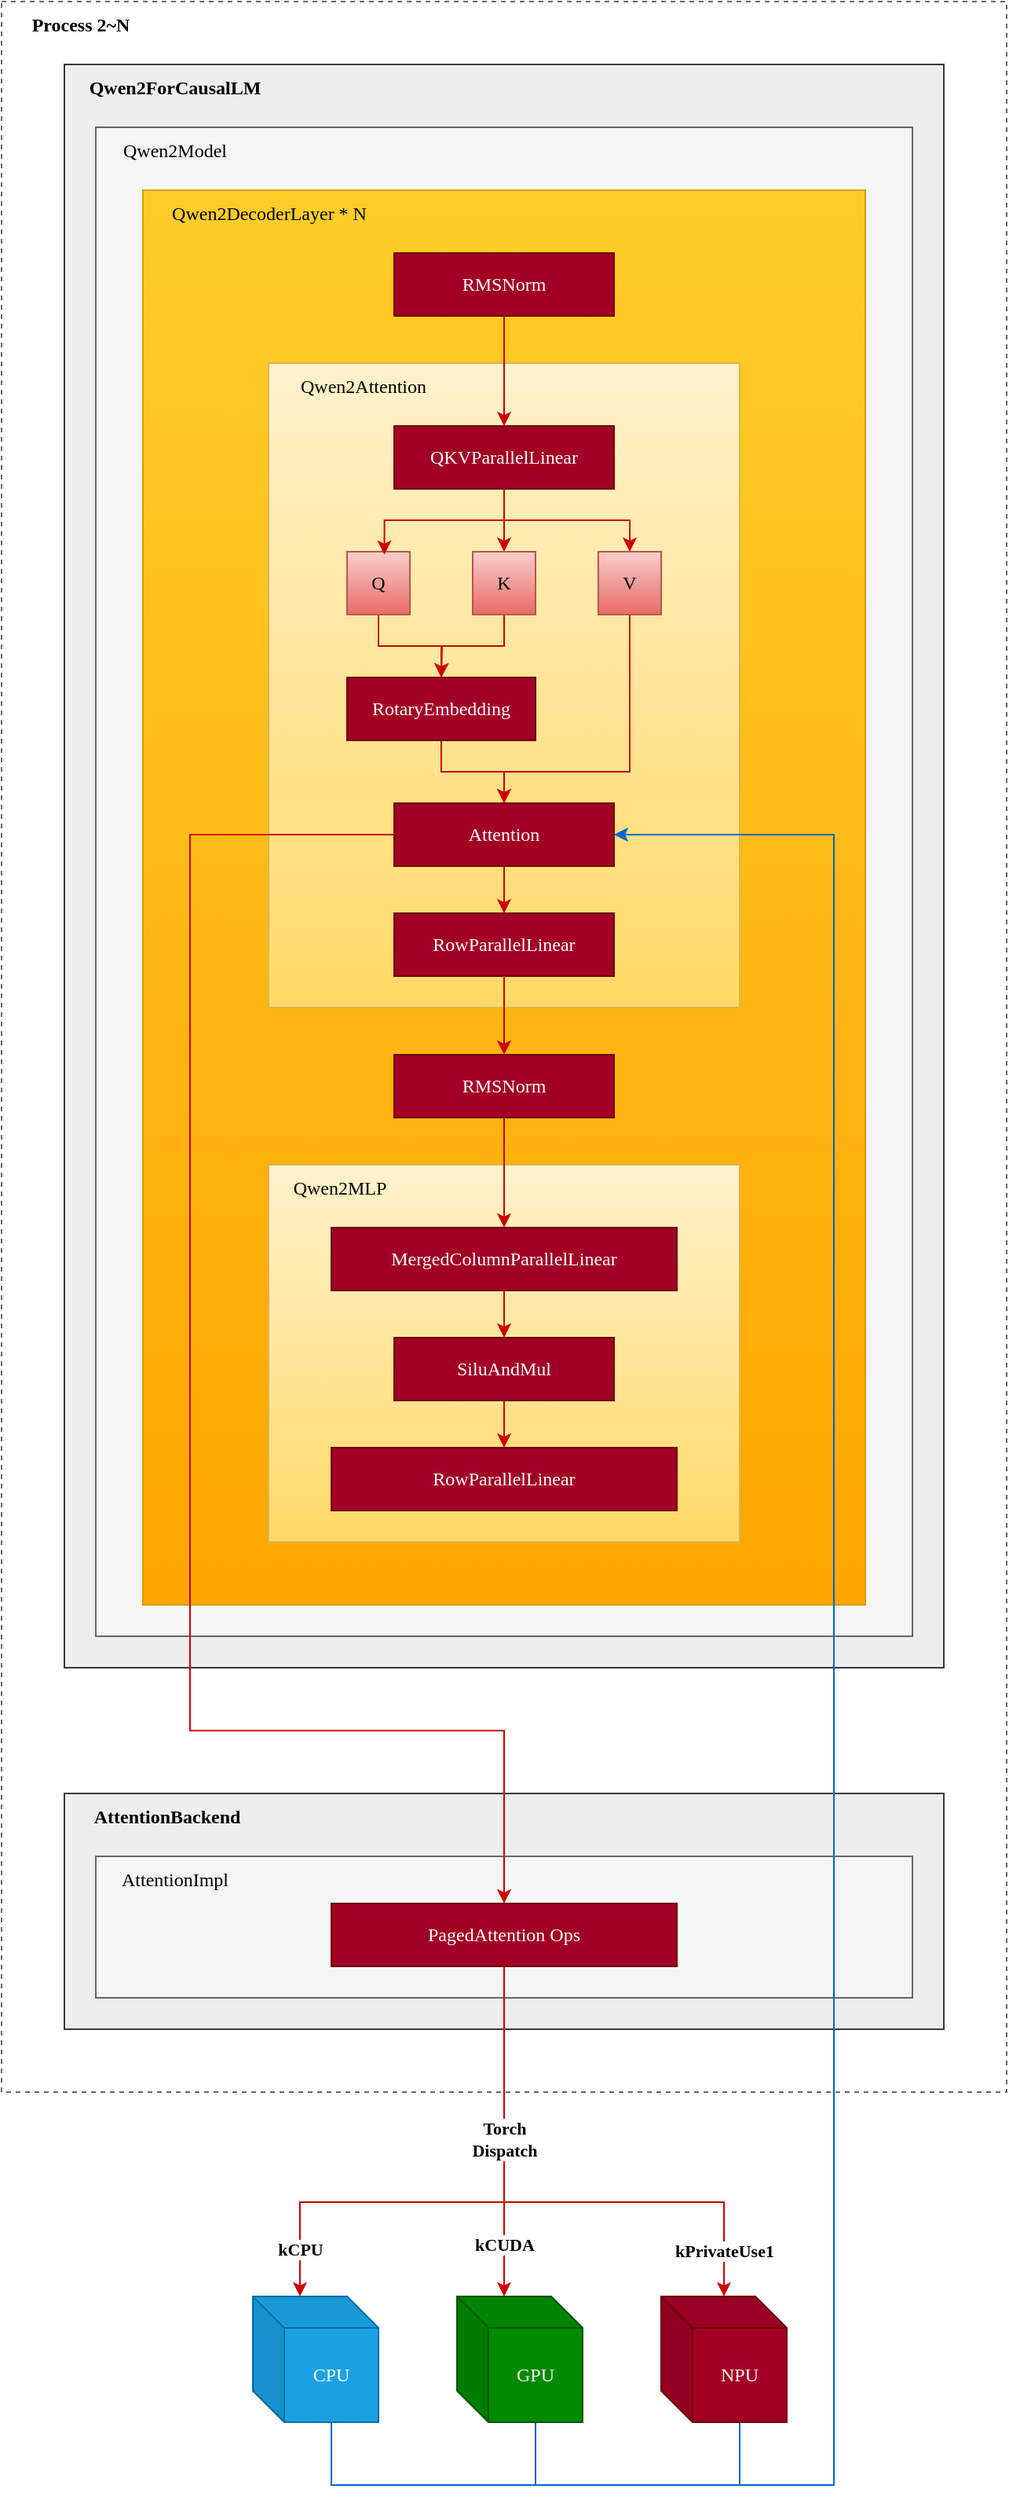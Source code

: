<mxfile version="26.2.2">
  <diagram name="第 1 页" id="3zil4xG0uViYqBmfMzGI">
    <mxGraphModel dx="1556" dy="-2678" grid="0" gridSize="10" guides="1" tooltips="1" connect="1" arrows="1" fold="1" page="0" pageScale="1" pageWidth="827" pageHeight="1169" background="#ffffff" math="0" shadow="0">
      <root>
        <mxCell id="0" />
        <mxCell id="1" parent="0" />
        <mxCell id="LIy3COJy61-hEHOoki2R-125" value="" style="rounded=0;whiteSpace=wrap;html=1;fillColor=none;dashed=1;strokeColor=#666666;" parent="1" vertex="1">
          <mxGeometry x="200" y="3670" width="640" height="1330" as="geometry" />
        </mxCell>
        <mxCell id="LIy3COJy61-hEHOoki2R-128" value="" style="rounded=0;whiteSpace=wrap;html=1;fillColor=#eeeeee;strokeColor=#36393d;" parent="1" vertex="1">
          <mxGeometry x="240" y="3710" width="560" height="1020" as="geometry" />
        </mxCell>
        <mxCell id="LIy3COJy61-hEHOoki2R-129" value="&lt;font face=&quot;Comic Sans MS&quot;&gt;&lt;b&gt;Qwen2ForCausalLM&lt;/b&gt;&lt;/font&gt;" style="text;html=1;align=center;verticalAlign=middle;resizable=0;points=[];autosize=1;strokeColor=none;fillColor=none;" parent="1" vertex="1">
          <mxGeometry x="240" y="3710" width="140" height="30" as="geometry" />
        </mxCell>
        <mxCell id="LIy3COJy61-hEHOoki2R-130" value="" style="rounded=0;whiteSpace=wrap;html=1;fillColor=#f5f5f5;strokeColor=#666666;fontColor=#333333;" parent="1" vertex="1">
          <mxGeometry x="260" y="3750" width="520" height="960" as="geometry" />
        </mxCell>
        <mxCell id="LIy3COJy61-hEHOoki2R-131" value="&lt;font face=&quot;Comic Sans MS&quot;&gt;Qwen2Model&lt;/font&gt;" style="text;html=1;align=center;verticalAlign=middle;resizable=0;points=[];autosize=1;strokeColor=none;fillColor=none;" parent="1" vertex="1">
          <mxGeometry x="260" y="3750" width="100" height="30" as="geometry" />
        </mxCell>
        <mxCell id="LIy3COJy61-hEHOoki2R-132" value="" style="rounded=0;whiteSpace=wrap;html=1;fillColor=#ffcd28;gradientColor=#ffa500;strokeColor=#d79b00;" parent="1" vertex="1">
          <mxGeometry x="290" y="3790" width="460" height="900" as="geometry" />
        </mxCell>
        <mxCell id="LIy3COJy61-hEHOoki2R-133" value="&lt;font face=&quot;Comic Sans MS&quot;&gt;Qwen2DecoderLayer * N&lt;/font&gt;" style="text;html=1;align=center;verticalAlign=middle;resizable=0;points=[];autosize=1;strokeColor=none;fillColor=none;" parent="1" vertex="1">
          <mxGeometry x="290" y="3790" width="160" height="30" as="geometry" />
        </mxCell>
        <mxCell id="LIy3COJy61-hEHOoki2R-134" value="&lt;font face=&quot;Comic Sans MS&quot;&gt;RMSNorm&lt;/font&gt;" style="rounded=0;whiteSpace=wrap;html=1;fillColor=#a20025;fontColor=#ffffff;strokeColor=#6F0000;" parent="1" vertex="1">
          <mxGeometry x="450" y="3830" width="140" height="40" as="geometry" />
        </mxCell>
        <mxCell id="LIy3COJy61-hEHOoki2R-135" value="&lt;font face=&quot;Comic Sans MS&quot;&gt;RMSNorm&lt;/font&gt;" style="rounded=0;whiteSpace=wrap;html=1;fillColor=#a20025;fontColor=#ffffff;strokeColor=#6F0000;" parent="1" vertex="1">
          <mxGeometry x="450" y="4340" width="140" height="40" as="geometry" />
        </mxCell>
        <mxCell id="LIy3COJy61-hEHOoki2R-136" value="" style="rounded=0;whiteSpace=wrap;html=1;fillColor=#fff2cc;gradientColor=#ffd966;strokeColor=#d6b656;" parent="1" vertex="1">
          <mxGeometry x="370" y="3900" width="300" height="410" as="geometry" />
        </mxCell>
        <mxCell id="LIy3COJy61-hEHOoki2R-137" value="" style="rounded=0;whiteSpace=wrap;html=1;fillColor=#fff2cc;gradientColor=#ffd966;strokeColor=#d6b656;" parent="1" vertex="1">
          <mxGeometry x="370" y="4410" width="300" height="240" as="geometry" />
        </mxCell>
        <mxCell id="LIy3COJy61-hEHOoki2R-144" value="&lt;span style=&quot;font-family: &amp;quot;Comic Sans MS&amp;quot;; text-wrap-mode: wrap;&quot;&gt;Qwen2Attention&lt;/span&gt;" style="text;html=1;align=center;verticalAlign=middle;resizable=0;points=[];autosize=1;strokeColor=none;fillColor=none;" parent="1" vertex="1">
          <mxGeometry x="370" y="3900" width="120" height="30" as="geometry" />
        </mxCell>
        <mxCell id="LIy3COJy61-hEHOoki2R-151" style="edgeStyle=orthogonalEdgeStyle;rounded=0;orthogonalLoop=1;jettySize=auto;html=1;exitX=0.5;exitY=1;exitDx=0;exitDy=0;entryX=0.5;entryY=0;entryDx=0;entryDy=0;strokeColor=#CC0000;" parent="1" source="LIy3COJy61-hEHOoki2R-145" target="LIy3COJy61-hEHOoki2R-148" edge="1">
          <mxGeometry relative="1" as="geometry" />
        </mxCell>
        <mxCell id="LIy3COJy61-hEHOoki2R-152" style="edgeStyle=orthogonalEdgeStyle;rounded=0;orthogonalLoop=1;jettySize=auto;html=1;exitX=0.5;exitY=1;exitDx=0;exitDy=0;entryX=0.5;entryY=0;entryDx=0;entryDy=0;strokeColor=#CC0000;" parent="1" source="LIy3COJy61-hEHOoki2R-145" target="LIy3COJy61-hEHOoki2R-149" edge="1">
          <mxGeometry relative="1" as="geometry" />
        </mxCell>
        <mxCell id="LIy3COJy61-hEHOoki2R-145" value="&lt;font face=&quot;Comic Sans MS&quot;&gt;QKVParallelLinear&lt;/font&gt;" style="rounded=0;whiteSpace=wrap;html=1;fillColor=#a20025;fontColor=#ffffff;strokeColor=#6F0000;" parent="1" vertex="1">
          <mxGeometry x="450" y="3940" width="140" height="40" as="geometry" />
        </mxCell>
        <mxCell id="LIy3COJy61-hEHOoki2R-140" style="edgeStyle=orthogonalEdgeStyle;rounded=0;orthogonalLoop=1;jettySize=auto;html=1;exitX=0.5;exitY=1;exitDx=0;exitDy=0;entryX=0.5;entryY=0;entryDx=0;entryDy=0;strokeColor=#CC0000;" parent="1" source="LIy3COJy61-hEHOoki2R-134" target="LIy3COJy61-hEHOoki2R-145" edge="1">
          <mxGeometry relative="1" as="geometry" />
        </mxCell>
        <mxCell id="LIy3COJy61-hEHOoki2R-154" style="edgeStyle=orthogonalEdgeStyle;rounded=0;orthogonalLoop=1;jettySize=auto;html=1;exitX=0.5;exitY=1;exitDx=0;exitDy=0;entryX=0.5;entryY=0;entryDx=0;entryDy=0;strokeColor=#CC0000;" parent="1" source="LIy3COJy61-hEHOoki2R-147" target="LIy3COJy61-hEHOoki2R-153" edge="1">
          <mxGeometry relative="1" as="geometry" />
        </mxCell>
        <mxCell id="LIy3COJy61-hEHOoki2R-147" value="&lt;font face=&quot;Comic Sans MS&quot;&gt;Q&lt;/font&gt;" style="rounded=0;whiteSpace=wrap;html=1;fillColor=#f8cecc;gradientColor=#ea6b66;strokeColor=#b85450;" parent="1" vertex="1">
          <mxGeometry x="420" y="4020" width="40" height="40" as="geometry" />
        </mxCell>
        <mxCell id="LIy3COJy61-hEHOoki2R-155" style="edgeStyle=orthogonalEdgeStyle;rounded=0;orthogonalLoop=1;jettySize=auto;html=1;exitX=0.5;exitY=1;exitDx=0;exitDy=0;strokeColor=#CC0000;" parent="1" source="LIy3COJy61-hEHOoki2R-148" edge="1">
          <mxGeometry relative="1" as="geometry">
            <mxPoint x="480" y="4100" as="targetPoint" />
          </mxGeometry>
        </mxCell>
        <mxCell id="LIy3COJy61-hEHOoki2R-148" value="&lt;font face=&quot;Comic Sans MS&quot;&gt;K&lt;/font&gt;" style="rounded=0;whiteSpace=wrap;html=1;fillColor=#f8cecc;gradientColor=#ea6b66;strokeColor=#b85450;" parent="1" vertex="1">
          <mxGeometry x="500" y="4020" width="40" height="40" as="geometry" />
        </mxCell>
        <mxCell id="LIy3COJy61-hEHOoki2R-159" style="edgeStyle=orthogonalEdgeStyle;rounded=0;orthogonalLoop=1;jettySize=auto;html=1;exitX=0.5;exitY=1;exitDx=0;exitDy=0;strokeColor=#CC0000;" parent="1" source="LIy3COJy61-hEHOoki2R-149" edge="1">
          <mxGeometry relative="1" as="geometry">
            <mxPoint x="520" y="4180" as="targetPoint" />
            <Array as="points">
              <mxPoint x="600" y="4160" />
              <mxPoint x="520" y="4160" />
            </Array>
          </mxGeometry>
        </mxCell>
        <mxCell id="LIy3COJy61-hEHOoki2R-149" value="&lt;font face=&quot;Comic Sans MS&quot;&gt;V&lt;/font&gt;" style="rounded=0;whiteSpace=wrap;html=1;fillColor=#f8cecc;gradientColor=#ea6b66;strokeColor=#b85450;" parent="1" vertex="1">
          <mxGeometry x="580" y="4020" width="40" height="40" as="geometry" />
        </mxCell>
        <mxCell id="LIy3COJy61-hEHOoki2R-150" style="edgeStyle=orthogonalEdgeStyle;rounded=0;orthogonalLoop=1;jettySize=auto;html=1;exitX=0.5;exitY=1;exitDx=0;exitDy=0;entryX=0.594;entryY=0.047;entryDx=0;entryDy=0;entryPerimeter=0;strokeColor=#CC0000;" parent="1" source="LIy3COJy61-hEHOoki2R-145" target="LIy3COJy61-hEHOoki2R-147" edge="1">
          <mxGeometry relative="1" as="geometry">
            <Array as="points">
              <mxPoint x="520" y="4000" />
              <mxPoint x="444" y="4000" />
            </Array>
          </mxGeometry>
        </mxCell>
        <mxCell id="LIy3COJy61-hEHOoki2R-158" style="edgeStyle=orthogonalEdgeStyle;rounded=0;orthogonalLoop=1;jettySize=auto;html=1;exitX=0.5;exitY=1;exitDx=0;exitDy=0;strokeColor=#CC0000;" parent="1" source="LIy3COJy61-hEHOoki2R-153" target="LIy3COJy61-hEHOoki2R-156" edge="1">
          <mxGeometry relative="1" as="geometry" />
        </mxCell>
        <mxCell id="LIy3COJy61-hEHOoki2R-153" value="&lt;font face=&quot;Comic Sans MS&quot;&gt;RotaryEmbedding&lt;/font&gt;" style="rounded=0;whiteSpace=wrap;html=1;fillColor=#a20025;fontColor=#ffffff;strokeColor=#6F0000;" parent="1" vertex="1">
          <mxGeometry x="420" y="4100" width="120" height="40" as="geometry" />
        </mxCell>
        <mxCell id="LIy3COJy61-hEHOoki2R-161" style="edgeStyle=orthogonalEdgeStyle;rounded=0;orthogonalLoop=1;jettySize=auto;html=1;exitX=0.5;exitY=1;exitDx=0;exitDy=0;entryX=0.5;entryY=0;entryDx=0;entryDy=0;strokeColor=#CC0000;" parent="1" source="LIy3COJy61-hEHOoki2R-156" target="LIy3COJy61-hEHOoki2R-157" edge="1">
          <mxGeometry relative="1" as="geometry" />
        </mxCell>
        <mxCell id="LIy3COJy61-hEHOoki2R-156" value="&lt;font face=&quot;Comic Sans MS&quot;&gt;Attention&lt;/font&gt;" style="rounded=0;whiteSpace=wrap;html=1;fillColor=#a20025;fontColor=#ffffff;strokeColor=#6F0000;" parent="1" vertex="1">
          <mxGeometry x="450" y="4180" width="140" height="40" as="geometry" />
        </mxCell>
        <mxCell id="LIy3COJy61-hEHOoki2R-157" value="&lt;font face=&quot;Comic Sans MS&quot;&gt;RowParallelLinear&lt;/font&gt;" style="rounded=0;whiteSpace=wrap;html=1;fillColor=#a20025;fontColor=#ffffff;strokeColor=#6F0000;" parent="1" vertex="1">
          <mxGeometry x="450" y="4250" width="140" height="40" as="geometry" />
        </mxCell>
        <mxCell id="LIy3COJy61-hEHOoki2R-141" style="edgeStyle=orthogonalEdgeStyle;rounded=0;orthogonalLoop=1;jettySize=auto;html=1;exitX=0.5;exitY=1;exitDx=0;exitDy=0;entryX=0.5;entryY=0;entryDx=0;entryDy=0;strokeColor=#CC0000;" parent="1" source="LIy3COJy61-hEHOoki2R-157" target="LIy3COJy61-hEHOoki2R-135" edge="1">
          <mxGeometry relative="1" as="geometry">
            <mxPoint x="520" y="4310" as="sourcePoint" />
          </mxGeometry>
        </mxCell>
        <mxCell id="LIy3COJy61-hEHOoki2R-162" value="&lt;span style=&quot;font-family: &amp;quot;Comic Sans MS&amp;quot;; text-wrap-mode: wrap;&quot;&gt;Qwen2MLP&lt;/span&gt;" style="text;html=1;align=center;verticalAlign=middle;resizable=0;points=[];autosize=1;strokeColor=none;fillColor=none;" parent="1" vertex="1">
          <mxGeometry x="370" y="4410" width="90" height="30" as="geometry" />
        </mxCell>
        <mxCell id="LIy3COJy61-hEHOoki2R-166" style="edgeStyle=orthogonalEdgeStyle;rounded=0;orthogonalLoop=1;jettySize=auto;html=1;exitX=0.5;exitY=1;exitDx=0;exitDy=0;entryX=0.5;entryY=0;entryDx=0;entryDy=0;strokeColor=#CC0000;" parent="1" source="LIy3COJy61-hEHOoki2R-163" target="LIy3COJy61-hEHOoki2R-164" edge="1">
          <mxGeometry relative="1" as="geometry" />
        </mxCell>
        <mxCell id="LIy3COJy61-hEHOoki2R-163" value="&lt;font face=&quot;Comic Sans MS&quot;&gt;MergedColumnParallelLinear&lt;/font&gt;" style="rounded=0;whiteSpace=wrap;html=1;fillColor=#a20025;fontColor=#ffffff;strokeColor=#6F0000;" parent="1" vertex="1">
          <mxGeometry x="410" y="4450" width="220" height="40" as="geometry" />
        </mxCell>
        <mxCell id="LIy3COJy61-hEHOoki2R-168" style="edgeStyle=orthogonalEdgeStyle;rounded=0;orthogonalLoop=1;jettySize=auto;html=1;exitX=0.5;exitY=1;exitDx=0;exitDy=0;entryX=0.5;entryY=0;entryDx=0;entryDy=0;strokeColor=#CC0000;" parent="1" source="LIy3COJy61-hEHOoki2R-164" target="LIy3COJy61-hEHOoki2R-167" edge="1">
          <mxGeometry relative="1" as="geometry" />
        </mxCell>
        <mxCell id="LIy3COJy61-hEHOoki2R-164" value="&lt;font face=&quot;Comic Sans MS&quot;&gt;SiluAndMul&lt;/font&gt;" style="rounded=0;whiteSpace=wrap;html=1;fillColor=#a20025;fontColor=#ffffff;strokeColor=#6F0000;" parent="1" vertex="1">
          <mxGeometry x="450" y="4520" width="140" height="40" as="geometry" />
        </mxCell>
        <mxCell id="LIy3COJy61-hEHOoki2R-142" style="edgeStyle=orthogonalEdgeStyle;rounded=0;orthogonalLoop=1;jettySize=auto;html=1;exitX=0.5;exitY=1;exitDx=0;exitDy=0;strokeColor=#CC0000;" parent="1" source="LIy3COJy61-hEHOoki2R-135" target="LIy3COJy61-hEHOoki2R-163" edge="1">
          <mxGeometry relative="1" as="geometry">
            <Array as="points">
              <mxPoint x="520" y="4390" />
              <mxPoint x="520" y="4390" />
            </Array>
          </mxGeometry>
        </mxCell>
        <mxCell id="LIy3COJy61-hEHOoki2R-167" value="&lt;font face=&quot;Comic Sans MS&quot;&gt;RowParallelLinear&lt;/font&gt;" style="rounded=0;whiteSpace=wrap;html=1;fillColor=#a20025;fontColor=#ffffff;strokeColor=#6F0000;" parent="1" vertex="1">
          <mxGeometry x="410" y="4590" width="220" height="40" as="geometry" />
        </mxCell>
        <mxCell id="LIy3COJy61-hEHOoki2R-169" value="" style="rounded=0;whiteSpace=wrap;html=1;fillColor=#eeeeee;strokeColor=#36393d;" parent="1" vertex="1">
          <mxGeometry x="240" y="4810" width="560" height="150" as="geometry" />
        </mxCell>
        <mxCell id="LIy3COJy61-hEHOoki2R-170" value="&lt;font face=&quot;Comic Sans MS&quot;&gt;&lt;b&gt;AttentionBackend&lt;/b&gt;&lt;/font&gt;" style="text;html=1;align=center;verticalAlign=middle;resizable=0;points=[];autosize=1;strokeColor=none;fillColor=none;" parent="1" vertex="1">
          <mxGeometry x="240" y="4810" width="130" height="30" as="geometry" />
        </mxCell>
        <mxCell id="LIy3COJy61-hEHOoki2R-171" value="" style="rounded=0;whiteSpace=wrap;html=1;fillColor=#f5f5f5;strokeColor=#666666;fontColor=#333333;" parent="1" vertex="1">
          <mxGeometry x="260" y="4850" width="520" height="90" as="geometry" />
        </mxCell>
        <mxCell id="LIy3COJy61-hEHOoki2R-172" value="&lt;font face=&quot;Comic Sans MS&quot;&gt;AttentionImpl&lt;/font&gt;" style="text;html=1;align=center;verticalAlign=middle;resizable=0;points=[];autosize=1;strokeColor=none;fillColor=none;" parent="1" vertex="1">
          <mxGeometry x="260" y="4850" width="100" height="30" as="geometry" />
        </mxCell>
        <mxCell id="LIy3COJy61-hEHOoki2R-177" style="edgeStyle=orthogonalEdgeStyle;rounded=0;orthogonalLoop=1;jettySize=auto;html=1;entryX=1;entryY=0.5;entryDx=0;entryDy=0;exitX=0;exitY=0;exitDx=50;exitDy=80;exitPerimeter=0;strokeColor=#0066CC;" parent="1" source="LIy3COJy61-hEHOoki2R-178" target="LIy3COJy61-hEHOoki2R-156" edge="1">
          <mxGeometry relative="1" as="geometry">
            <mxPoint x="540" y="5210" as="sourcePoint" />
            <Array as="points">
              <mxPoint x="540" y="5250" />
              <mxPoint x="730" y="5250" />
              <mxPoint x="730" y="4200" />
            </Array>
          </mxGeometry>
        </mxCell>
        <mxCell id="LIy3COJy61-hEHOoki2R-186" style="edgeStyle=orthogonalEdgeStyle;rounded=0;orthogonalLoop=1;jettySize=auto;html=1;exitX=0.5;exitY=1;exitDx=0;exitDy=0;strokeColor=#CC0000;" parent="1" source="LIy3COJy61-hEHOoki2R-174" target="LIy3COJy61-hEHOoki2R-180" edge="1">
          <mxGeometry relative="1" as="geometry">
            <Array as="points">
              <mxPoint x="520" y="5070" />
              <mxPoint x="660" y="5070" />
            </Array>
          </mxGeometry>
        </mxCell>
        <mxCell id="LIy3COJy61-hEHOoki2R-190" value="&lt;font face=&quot;Comic Sans MS&quot;&gt;&lt;b&gt;kPrivateUse1&lt;/b&gt;&lt;/font&gt;" style="edgeLabel;html=1;align=center;verticalAlign=middle;resizable=0;points=[];" parent="LIy3COJy61-hEHOoki2R-186" vertex="1" connectable="0">
          <mxGeometry x="0.835" y="1" relative="1" as="geometry">
            <mxPoint x="-1" as="offset" />
          </mxGeometry>
        </mxCell>
        <mxCell id="LIy3COJy61-hEHOoki2R-174" value="&lt;font face=&quot;Comic Sans MS&quot;&gt;PagedAttention Ops&lt;/font&gt;" style="rounded=0;whiteSpace=wrap;html=1;fillColor=#a20025;strokeColor=#6F0000;fontColor=#ffffff;" parent="1" vertex="1">
          <mxGeometry x="410" y="4880" width="220" height="40" as="geometry" />
        </mxCell>
        <mxCell id="LIy3COJy61-hEHOoki2R-176" style="edgeStyle=orthogonalEdgeStyle;rounded=0;orthogonalLoop=1;jettySize=auto;html=1;exitX=0;exitY=0.5;exitDx=0;exitDy=0;entryX=0.5;entryY=0;entryDx=0;entryDy=0;strokeColor=#CC0000;" parent="1" source="LIy3COJy61-hEHOoki2R-156" target="LIy3COJy61-hEHOoki2R-174" edge="1">
          <mxGeometry relative="1" as="geometry">
            <Array as="points">
              <mxPoint x="320" y="4200" />
              <mxPoint x="320" y="4770" />
              <mxPoint x="520" y="4770" />
            </Array>
          </mxGeometry>
        </mxCell>
        <mxCell id="LIy3COJy61-hEHOoki2R-178" value="&lt;font face=&quot;Comic Sans MS&quot;&gt;GPU&lt;/font&gt;" style="shape=cube;whiteSpace=wrap;html=1;boundedLbl=1;backgroundOutline=1;darkOpacity=0.05;darkOpacity2=0.1;rotation=0;fillColor=#008a00;strokeColor=#005700;fontColor=#ffffff;" parent="1" vertex="1">
          <mxGeometry x="490" y="5130" width="80" height="80" as="geometry" />
        </mxCell>
        <mxCell id="LIy3COJy61-hEHOoki2R-192" style="edgeStyle=orthogonalEdgeStyle;rounded=0;orthogonalLoop=1;jettySize=auto;html=1;exitX=0;exitY=0;exitDx=50;exitDy=80;exitPerimeter=0;endArrow=none;startFill=0;strokeColor=#0066CC;" parent="1" source="LIy3COJy61-hEHOoki2R-179" edge="1">
          <mxGeometry relative="1" as="geometry">
            <mxPoint x="540" y="5250" as="targetPoint" />
            <Array as="points">
              <mxPoint x="410" y="5250" />
            </Array>
          </mxGeometry>
        </mxCell>
        <mxCell id="LIy3COJy61-hEHOoki2R-179" value="&lt;font face=&quot;Comic Sans MS&quot;&gt;CPU&lt;/font&gt;" style="shape=cube;whiteSpace=wrap;html=1;boundedLbl=1;backgroundOutline=1;darkOpacity=0.05;darkOpacity2=0.1;rotation=0;fillColor=#1ba1e2;strokeColor=#006EAF;fontColor=#ffffff;" parent="1" vertex="1">
          <mxGeometry x="360" y="5130" width="80" height="80" as="geometry" />
        </mxCell>
        <mxCell id="LIy3COJy61-hEHOoki2R-195" style="edgeStyle=orthogonalEdgeStyle;rounded=0;orthogonalLoop=1;jettySize=auto;html=1;exitX=0;exitY=0;exitDx=50;exitDy=80;exitPerimeter=0;endArrow=none;startFill=0;strokeColor=#0066CC;" parent="1" source="LIy3COJy61-hEHOoki2R-180" edge="1">
          <mxGeometry relative="1" as="geometry">
            <mxPoint x="670" y="5250" as="targetPoint" />
            <Array as="points">
              <mxPoint x="670" y="5250" />
              <mxPoint x="670" y="5250" />
            </Array>
          </mxGeometry>
        </mxCell>
        <mxCell id="LIy3COJy61-hEHOoki2R-180" value="&lt;font face=&quot;Comic Sans MS&quot;&gt;NPU&lt;/font&gt;" style="shape=cube;whiteSpace=wrap;html=1;boundedLbl=1;backgroundOutline=1;darkOpacity=0.05;darkOpacity2=0.1;rotation=0;fillColor=#a20025;strokeColor=#6F0000;fontColor=#ffffff;" parent="1" vertex="1">
          <mxGeometry x="620" y="5130" width="80" height="80" as="geometry" />
        </mxCell>
        <mxCell id="LIy3COJy61-hEHOoki2R-181" style="edgeStyle=orthogonalEdgeStyle;rounded=0;orthogonalLoop=1;jettySize=auto;html=1;exitX=0.5;exitY=1;exitDx=0;exitDy=0;strokeColor=#CC0000;fontStyle=1" parent="1" source="LIy3COJy61-hEHOoki2R-174" edge="1">
          <mxGeometry relative="1" as="geometry">
            <mxPoint x="520" y="5130" as="targetPoint" />
            <Array as="points">
              <mxPoint x="520" y="5130" />
            </Array>
          </mxGeometry>
        </mxCell>
        <mxCell id="LIy3COJy61-hEHOoki2R-188" value="&lt;font face=&quot;Comic Sans MS&quot;&gt;&lt;b&gt;kCUDA&lt;/b&gt;&lt;/font&gt;" style="edgeLabel;html=1;align=center;verticalAlign=middle;resizable=0;points=[];" parent="LIy3COJy61-hEHOoki2R-181" vertex="1" connectable="0">
          <mxGeometry x="0.687" relative="1" as="geometry">
            <mxPoint as="offset" />
          </mxGeometry>
        </mxCell>
        <mxCell id="LIy3COJy61-hEHOoki2R-184" value="&lt;font face=&quot;Comic Sans MS&quot;&gt;&lt;b&gt;Process 2~N&lt;/b&gt;&lt;/font&gt;" style="text;html=1;align=center;verticalAlign=middle;resizable=0;points=[];autosize=1;strokeColor=none;fillColor=none;" parent="1" vertex="1">
          <mxGeometry x="200" y="3670" width="100" height="30" as="geometry" />
        </mxCell>
        <mxCell id="LIy3COJy61-hEHOoki2R-185" style="edgeStyle=orthogonalEdgeStyle;rounded=0;orthogonalLoop=1;jettySize=auto;html=1;exitX=0.5;exitY=1;exitDx=0;exitDy=0;entryX=0;entryY=0;entryDx=30;entryDy=0;entryPerimeter=0;strokeColor=#CC0000;" parent="1" source="LIy3COJy61-hEHOoki2R-174" target="LIy3COJy61-hEHOoki2R-179" edge="1">
          <mxGeometry relative="1" as="geometry">
            <mxPoint x="380" y="5130" as="targetPoint" />
            <Array as="points">
              <mxPoint x="520" y="5070" />
              <mxPoint x="390" y="5070" />
            </Array>
          </mxGeometry>
        </mxCell>
        <mxCell id="LIy3COJy61-hEHOoki2R-187" value="&lt;font face=&quot;Comic Sans MS&quot;&gt;&lt;b&gt;Torch&lt;/b&gt;&lt;/font&gt;&lt;div&gt;&lt;font face=&quot;Comic Sans MS&quot;&gt;&lt;b&gt;Dispatch&lt;/b&gt;&lt;/font&gt;&lt;/div&gt;" style="edgeLabel;html=1;align=center;verticalAlign=middle;resizable=0;points=[];" parent="LIy3COJy61-hEHOoki2R-185" vertex="1" connectable="0">
          <mxGeometry x="-0.383" relative="1" as="geometry">
            <mxPoint y="5" as="offset" />
          </mxGeometry>
        </mxCell>
        <mxCell id="rlWxKkZy-2f2jX6n4sm0-1" value="&lt;span style=&quot;font-family: &amp;quot;Comic Sans MS&amp;quot;;&quot;&gt;&lt;b&gt;kCPU&lt;/b&gt;&lt;/span&gt;" style="edgeLabel;html=1;align=center;verticalAlign=middle;resizable=0;points=[];" parent="LIy3COJy61-hEHOoki2R-185" vertex="1" connectable="0">
          <mxGeometry x="0.824" relative="1" as="geometry">
            <mxPoint as="offset" />
          </mxGeometry>
        </mxCell>
      </root>
    </mxGraphModel>
  </diagram>
</mxfile>
